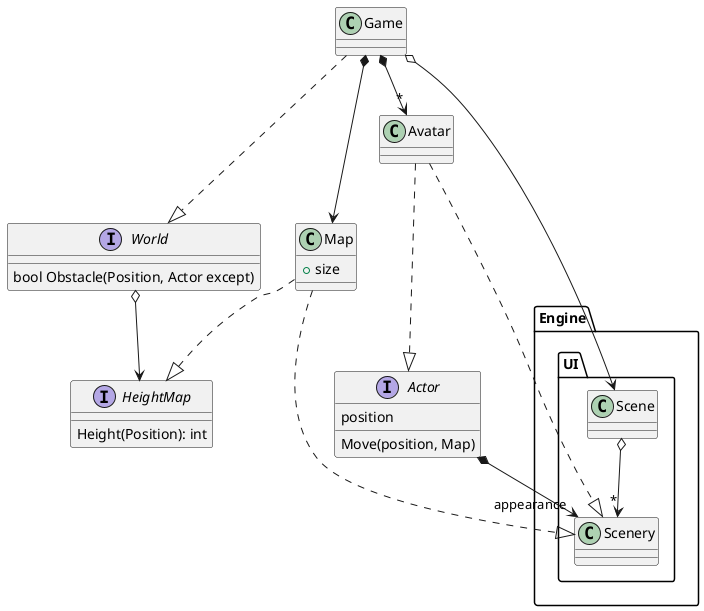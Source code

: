 @startuml

interface World {
   bool Obstacle(Position, Actor except)
}

class Game {

}

interface HeightMap {
   Height(Position): int
}

class Map {
   + size
}

interface Actor {
   position
   Move(position, Map)
}

Actor *--> "appearance" Engine.UI.Scenery

World o--> HeightMap
Game ...|> World
Game *---> Map
Map ..|> HeightMap
class Avatar
Avatar ...|> Actor
Game *--> "*" Avatar
Map ...|> Engine.UI.Scenery
Avatar ...|> Engine.UI.Scenery
Game o--> Engine.UI.Scene
Engine.UI.Scene o--> "*" Engine.UI.Scenery
@enduml
